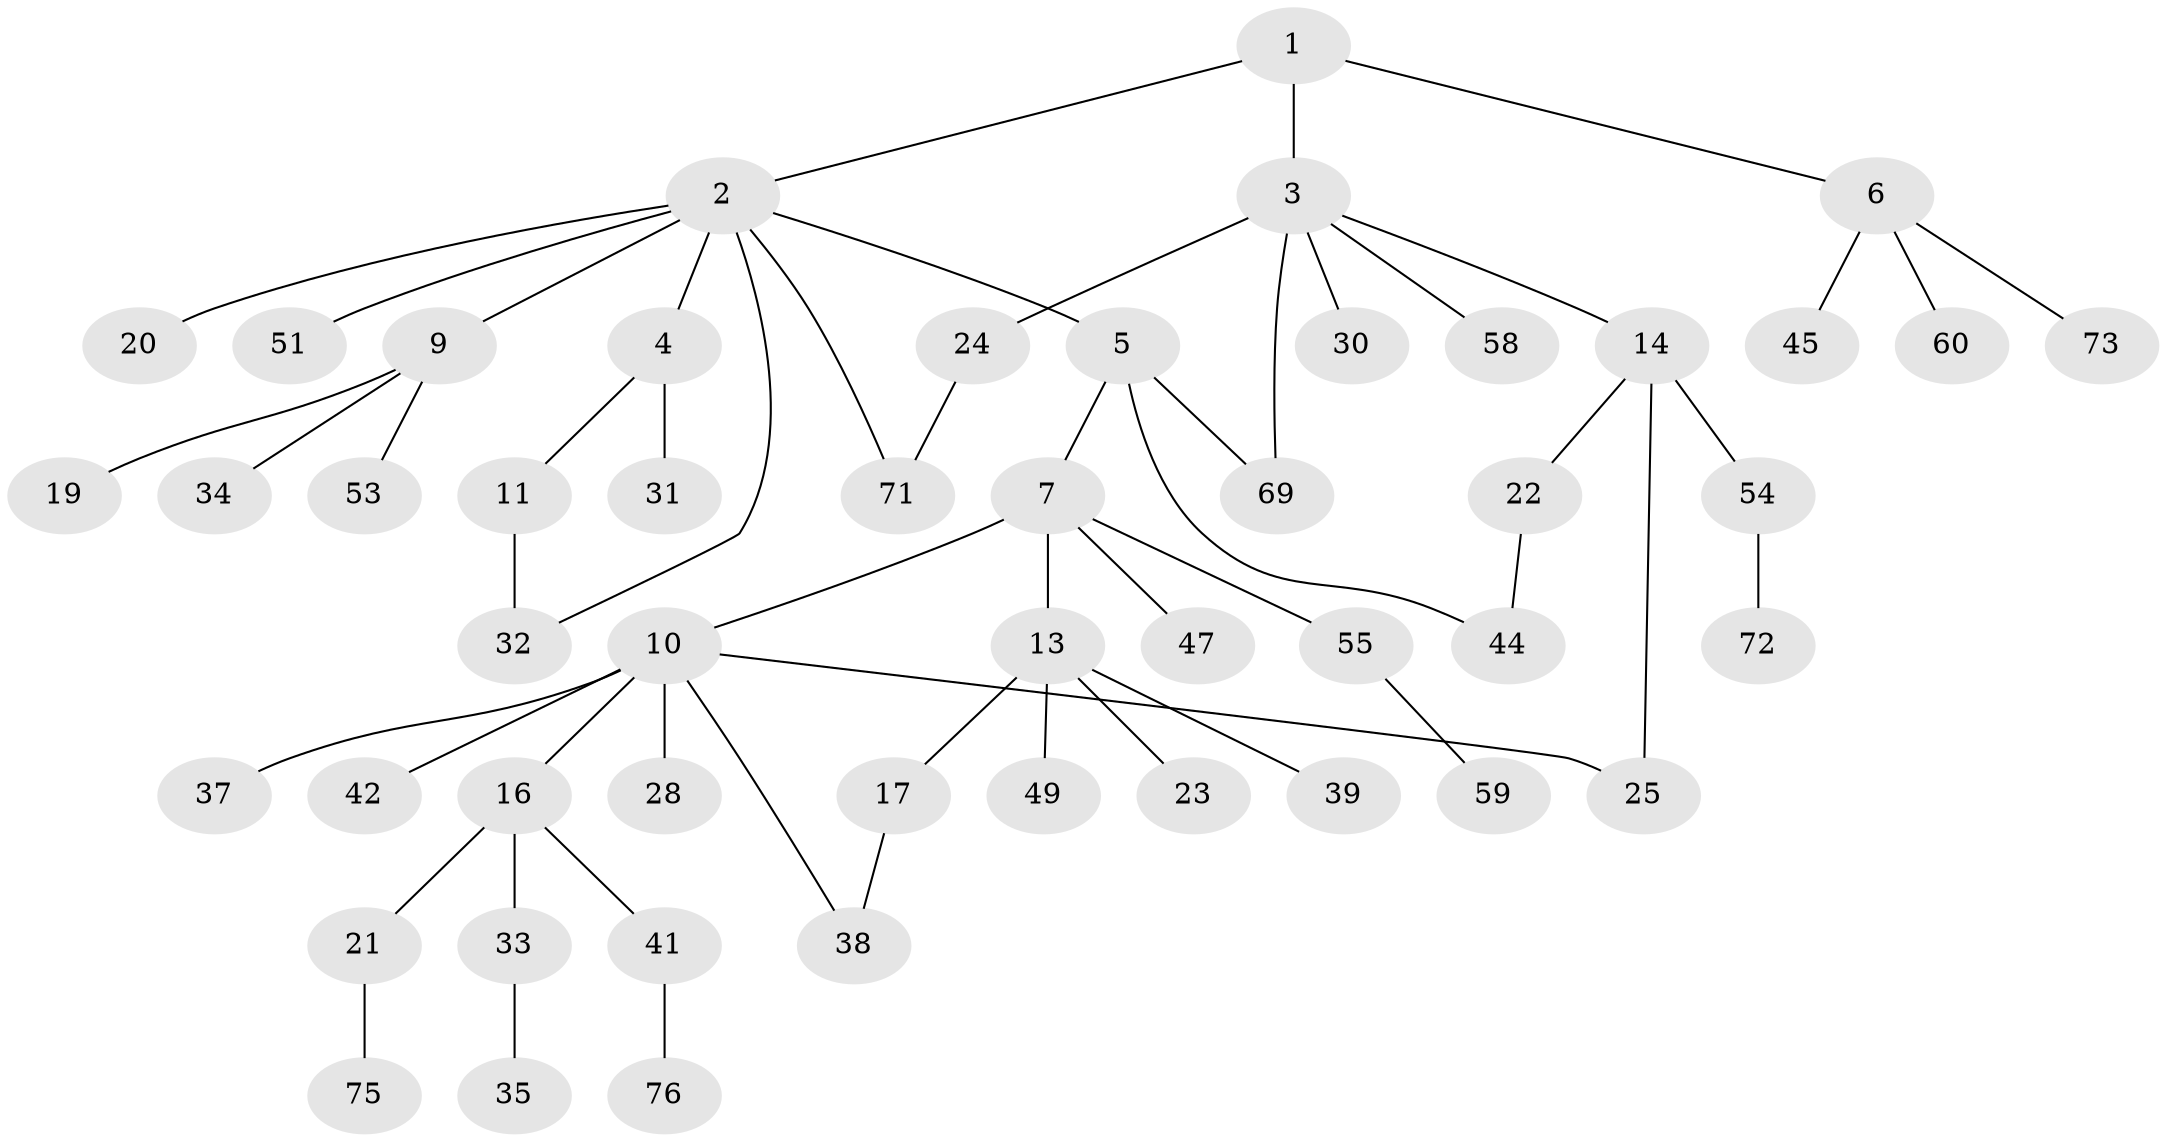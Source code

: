 // Generated by graph-tools (version 1.1) at 2025/51/02/27/25 19:51:36]
// undirected, 50 vertices, 55 edges
graph export_dot {
graph [start="1"]
  node [color=gray90,style=filled];
  1 [super="+15"];
  2 [super="+70"];
  3 [super="+26"];
  4 [super="+67"];
  5 [super="+40"];
  6 [super="+46"];
  7 [super="+8"];
  9 [super="+64"];
  10 [super="+12"];
  11 [super="+57"];
  13 [super="+29"];
  14 [super="+66"];
  16 [super="+18"];
  17 [super="+61"];
  19;
  20;
  21 [super="+74"];
  22;
  23 [super="+50"];
  24 [super="+27"];
  25;
  28 [super="+63"];
  30;
  31;
  32 [super="+36"];
  33 [super="+65"];
  34;
  35 [super="+43"];
  37;
  38;
  39 [super="+48"];
  41 [super="+62"];
  42;
  44 [super="+56"];
  45;
  47;
  49 [super="+52"];
  51;
  53;
  54 [super="+68"];
  55;
  58;
  59;
  60;
  69;
  71;
  72;
  73;
  75;
  76;
  1 -- 2;
  1 -- 3;
  1 -- 6;
  2 -- 4;
  2 -- 5;
  2 -- 9;
  2 -- 20;
  2 -- 32;
  2 -- 51;
  2 -- 71;
  3 -- 14;
  3 -- 24 [weight=2];
  3 -- 30;
  3 -- 58;
  3 -- 69;
  4 -- 11;
  4 -- 31;
  5 -- 7;
  5 -- 44;
  5 -- 69;
  6 -- 45;
  6 -- 60;
  6 -- 73;
  7 -- 10;
  7 -- 13;
  7 -- 47;
  7 -- 55;
  9 -- 19;
  9 -- 34;
  9 -- 53;
  10 -- 16;
  10 -- 42;
  10 -- 37;
  10 -- 38;
  10 -- 25;
  10 -- 28;
  11 -- 32;
  13 -- 17;
  13 -- 23 [weight=2];
  13 -- 39;
  13 -- 49;
  14 -- 22;
  14 -- 25;
  14 -- 54;
  16 -- 33;
  16 -- 41;
  16 -- 21;
  17 -- 38;
  21 -- 75;
  22 -- 44;
  24 -- 71;
  33 -- 35;
  41 -- 76;
  54 -- 72;
  55 -- 59;
}
